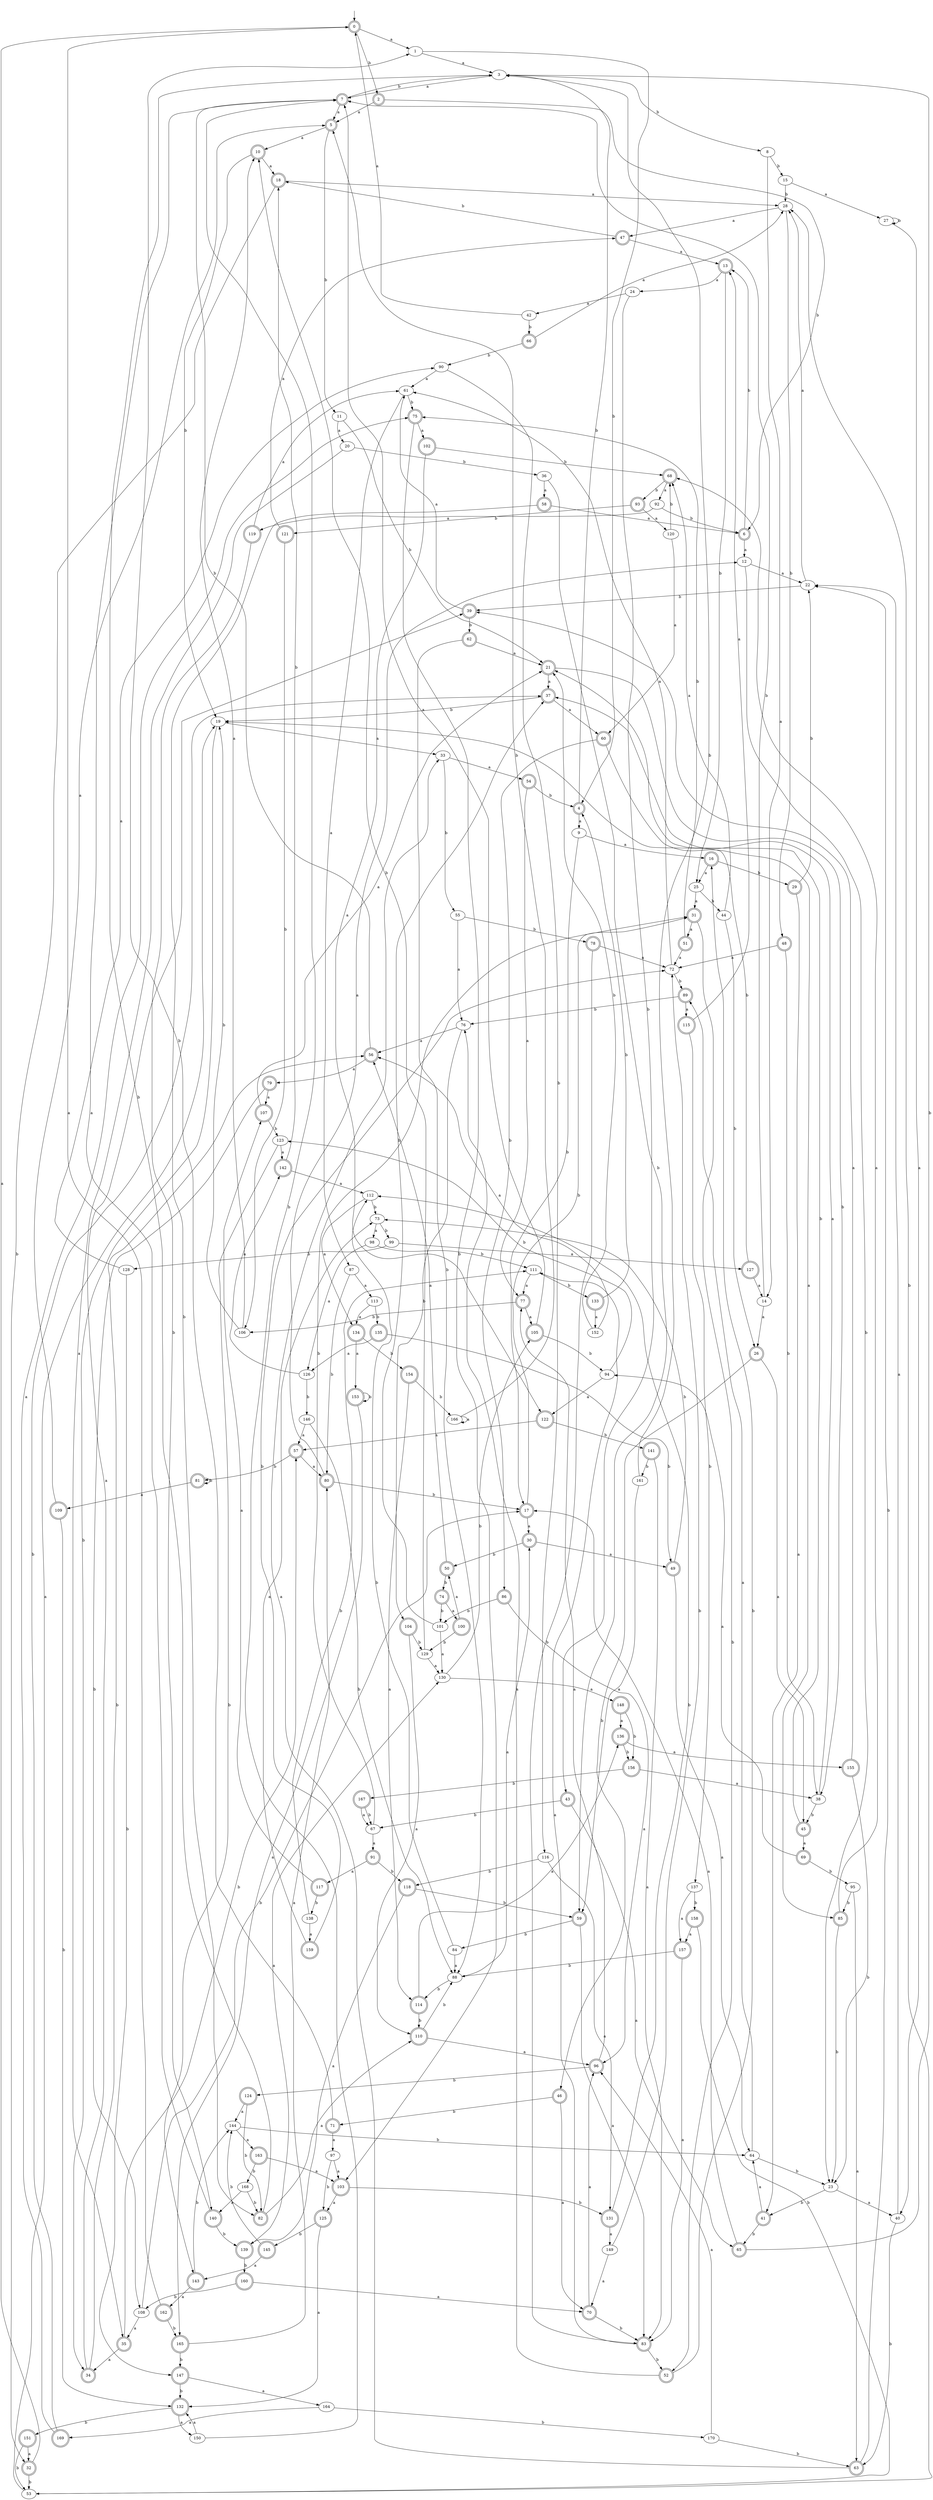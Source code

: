 digraph RandomDFA {
  __start0 [label="", shape=none];
  __start0 -> 0 [label=""];
  0 [shape=circle] [shape=doublecircle]
  0 -> 1 [label="a"]
  0 -> 2 [label="b"]
  1
  1 -> 3 [label="a"]
  1 -> 4 [label="b"]
  2 [shape=doublecircle]
  2 -> 5 [label="a"]
  2 -> 6 [label="b"]
  3
  3 -> 7 [label="a"]
  3 -> 8 [label="b"]
  4 [shape=doublecircle]
  4 -> 9 [label="a"]
  4 -> 3 [label="b"]
  5 [shape=doublecircle]
  5 -> 10 [label="a"]
  5 -> 11 [label="b"]
  6 [shape=doublecircle]
  6 -> 12 [label="a"]
  6 -> 13 [label="b"]
  7 [shape=doublecircle]
  7 -> 5 [label="a"]
  7 -> 3 [label="b"]
  8
  8 -> 14 [label="a"]
  8 -> 15 [label="b"]
  9
  9 -> 16 [label="a"]
  9 -> 17 [label="b"]
  10 [shape=doublecircle]
  10 -> 18 [label="a"]
  10 -> 19 [label="b"]
  11
  11 -> 20 [label="a"]
  11 -> 21 [label="b"]
  12
  12 -> 22 [label="a"]
  12 -> 23 [label="b"]
  13 [shape=doublecircle]
  13 -> 24 [label="a"]
  13 -> 25 [label="b"]
  14
  14 -> 26 [label="a"]
  14 -> 7 [label="b"]
  15
  15 -> 27 [label="a"]
  15 -> 28 [label="b"]
  16 [shape=doublecircle]
  16 -> 25 [label="a"]
  16 -> 29 [label="b"]
  17 [shape=doublecircle]
  17 -> 30 [label="a"]
  17 -> 31 [label="b"]
  18 [shape=doublecircle]
  18 -> 28 [label="a"]
  18 -> 32 [label="b"]
  19
  19 -> 33 [label="a"]
  19 -> 34 [label="b"]
  20
  20 -> 35 [label="a"]
  20 -> 36 [label="b"]
  21 [shape=doublecircle]
  21 -> 37 [label="a"]
  21 -> 38 [label="b"]
  22
  22 -> 28 [label="a"]
  22 -> 39 [label="b"]
  23
  23 -> 40 [label="a"]
  23 -> 41 [label="b"]
  24
  24 -> 42 [label="a"]
  24 -> 43 [label="b"]
  25
  25 -> 31 [label="a"]
  25 -> 44 [label="b"]
  26 [shape=doublecircle]
  26 -> 45 [label="a"]
  26 -> 46 [label="b"]
  27
  27 -> 40 [label="a"]
  27 -> 27 [label="b"]
  28
  28 -> 47 [label="a"]
  28 -> 48 [label="b"]
  29 [shape=doublecircle]
  29 -> 41 [label="a"]
  29 -> 22 [label="b"]
  30 [shape=doublecircle]
  30 -> 49 [label="a"]
  30 -> 50 [label="b"]
  31 [shape=doublecircle]
  31 -> 51 [label="a"]
  31 -> 52 [label="b"]
  32 [shape=doublecircle]
  32 -> 0 [label="a"]
  32 -> 53 [label="b"]
  33
  33 -> 54 [label="a"]
  33 -> 55 [label="b"]
  34 [shape=doublecircle]
  34 -> 39 [label="a"]
  34 -> 56 [label="b"]
  35 [shape=doublecircle]
  35 -> 34 [label="a"]
  35 -> 57 [label="b"]
  36
  36 -> 58 [label="a"]
  36 -> 59 [label="b"]
  37 [shape=doublecircle]
  37 -> 60 [label="a"]
  37 -> 19 [label="b"]
  38
  38 -> 37 [label="a"]
  38 -> 45 [label="b"]
  39 [shape=doublecircle]
  39 -> 61 [label="a"]
  39 -> 62 [label="b"]
  40
  40 -> 22 [label="a"]
  40 -> 63 [label="b"]
  41 [shape=doublecircle]
  41 -> 64 [label="a"]
  41 -> 65 [label="b"]
  42
  42 -> 0 [label="a"]
  42 -> 66 [label="b"]
  43 [shape=doublecircle]
  43 -> 65 [label="a"]
  43 -> 67 [label="b"]
  44
  44 -> 68 [label="a"]
  44 -> 26 [label="b"]
  45 [shape=doublecircle]
  45 -> 69 [label="a"]
  45 -> 21 [label="b"]
  46 [shape=doublecircle]
  46 -> 70 [label="a"]
  46 -> 71 [label="b"]
  47 [shape=doublecircle]
  47 -> 13 [label="a"]
  47 -> 18 [label="b"]
  48 [shape=doublecircle]
  48 -> 72 [label="a"]
  48 -> 38 [label="b"]
  49 [shape=doublecircle]
  49 -> 64 [label="a"]
  49 -> 73 [label="b"]
  50 [shape=doublecircle]
  50 -> 56 [label="a"]
  50 -> 74 [label="b"]
  51 [shape=doublecircle]
  51 -> 72 [label="a"]
  51 -> 75 [label="b"]
  52 [shape=doublecircle]
  52 -> 76 [label="a"]
  52 -> 16 [label="b"]
  53
  53 -> 19 [label="a"]
  53 -> 28 [label="b"]
  54 [shape=doublecircle]
  54 -> 77 [label="a"]
  54 -> 4 [label="b"]
  55
  55 -> 76 [label="a"]
  55 -> 78 [label="b"]
  56 [shape=doublecircle]
  56 -> 79 [label="a"]
  56 -> 7 [label="b"]
  57 [shape=doublecircle]
  57 -> 80 [label="a"]
  57 -> 81 [label="b"]
  58 [shape=doublecircle]
  58 -> 6 [label="a"]
  58 -> 82 [label="b"]
  59 [shape=doublecircle]
  59 -> 83 [label="a"]
  59 -> 84 [label="b"]
  60 [shape=doublecircle]
  60 -> 85 [label="a"]
  60 -> 86 [label="b"]
  61
  61 -> 87 [label="a"]
  61 -> 75 [label="b"]
  62 [shape=doublecircle]
  62 -> 21 [label="a"]
  62 -> 88 [label="b"]
  63 [shape=doublecircle]
  63 -> 33 [label="a"]
  63 -> 22 [label="b"]
  64
  64 -> 89 [label="a"]
  64 -> 23 [label="b"]
  65 [shape=doublecircle]
  65 -> 17 [label="a"]
  65 -> 3 [label="b"]
  66 [shape=doublecircle]
  66 -> 28 [label="a"]
  66 -> 90 [label="b"]
  67
  67 -> 91 [label="a"]
  67 -> 31 [label="b"]
  68 [shape=doublecircle]
  68 -> 92 [label="a"]
  68 -> 93 [label="b"]
  69 [shape=doublecircle]
  69 -> 94 [label="a"]
  69 -> 95 [label="b"]
  70 [shape=doublecircle]
  70 -> 96 [label="a"]
  70 -> 83 [label="b"]
  71 [shape=doublecircle]
  71 -> 97 [label="a"]
  71 -> 1 [label="b"]
  72
  72 -> 61 [label="a"]
  72 -> 89 [label="b"]
  73
  73 -> 98 [label="a"]
  73 -> 99 [label="b"]
  74 [shape=doublecircle]
  74 -> 100 [label="a"]
  74 -> 101 [label="b"]
  75 [shape=doublecircle]
  75 -> 102 [label="a"]
  75 -> 103 [label="b"]
  76
  76 -> 56 [label="a"]
  76 -> 104 [label="b"]
  77 [shape=doublecircle]
  77 -> 105 [label="a"]
  77 -> 106 [label="b"]
  78 [shape=doublecircle]
  78 -> 72 [label="a"]
  78 -> 83 [label="b"]
  79 [shape=doublecircle]
  79 -> 107 [label="a"]
  79 -> 108 [label="b"]
  80 [shape=doublecircle]
  80 -> 12 [label="a"]
  80 -> 17 [label="b"]
  81 [shape=doublecircle]
  81 -> 109 [label="a"]
  81 -> 81 [label="b"]
  82 [shape=doublecircle]
  82 -> 110 [label="a"]
  82 -> 3 [label="b"]
  83 [shape=doublecircle]
  83 -> 111 [label="a"]
  83 -> 52 [label="b"]
  84
  84 -> 88 [label="a"]
  84 -> 112 [label="b"]
  85 [shape=doublecircle]
  85 -> 68 [label="a"]
  85 -> 23 [label="b"]
  86 [shape=doublecircle]
  86 -> 96 [label="a"]
  86 -> 101 [label="b"]
  87
  87 -> 113 [label="a"]
  87 -> 80 [label="b"]
  88
  88 -> 30 [label="a"]
  88 -> 114 [label="b"]
  89 [shape=doublecircle]
  89 -> 115 [label="a"]
  89 -> 76 [label="b"]
  90
  90 -> 61 [label="a"]
  90 -> 116 [label="b"]
  91 [shape=doublecircle]
  91 -> 117 [label="a"]
  91 -> 118 [label="b"]
  92
  92 -> 119 [label="a"]
  92 -> 6 [label="b"]
  93 [shape=doublecircle]
  93 -> 120 [label="a"]
  93 -> 121 [label="b"]
  94
  94 -> 122 [label="a"]
  94 -> 123 [label="b"]
  95
  95 -> 63 [label="a"]
  95 -> 85 [label="b"]
  96 [shape=doublecircle]
  96 -> 77 [label="a"]
  96 -> 124 [label="b"]
  97
  97 -> 103 [label="a"]
  97 -> 125 [label="b"]
  98
  98 -> 126 [label="a"]
  98 -> 111 [label="b"]
  99
  99 -> 127 [label="a"]
  99 -> 128 [label="b"]
  100 [shape=doublecircle]
  100 -> 50 [label="a"]
  100 -> 129 [label="b"]
  101
  101 -> 130 [label="a"]
  101 -> 37 [label="b"]
  102 [shape=doublecircle]
  102 -> 122 [label="a"]
  102 -> 68 [label="b"]
  103 [shape=doublecircle]
  103 -> 125 [label="a"]
  103 -> 131 [label="b"]
  104 [shape=doublecircle]
  104 -> 110 [label="a"]
  104 -> 129 [label="b"]
  105 [shape=doublecircle]
  105 -> 7 [label="a"]
  105 -> 94 [label="b"]
  106
  106 -> 10 [label="a"]
  106 -> 19 [label="b"]
  107 [shape=doublecircle]
  107 -> 21 [label="a"]
  107 -> 123 [label="b"]
  108
  108 -> 35 [label="a"]
  108 -> 17 [label="b"]
  109 [shape=doublecircle]
  109 -> 5 [label="a"]
  109 -> 132 [label="b"]
  110 [shape=doublecircle]
  110 -> 96 [label="a"]
  110 -> 88 [label="b"]
  111
  111 -> 77 [label="a"]
  111 -> 133 [label="b"]
  112
  112 -> 134 [label="a"]
  112 -> 73 [label="b"]
  113
  113 -> 134 [label="a"]
  113 -> 135 [label="b"]
  114 [shape=doublecircle]
  114 -> 136 [label="a"]
  114 -> 110 [label="b"]
  115 [shape=doublecircle]
  115 -> 13 [label="a"]
  115 -> 137 [label="b"]
  116
  116 -> 131 [label="a"]
  116 -> 118 [label="b"]
  117 [shape=doublecircle]
  117 -> 107 [label="a"]
  117 -> 138 [label="b"]
  118 [shape=doublecircle]
  118 -> 139 [label="a"]
  118 -> 59 [label="b"]
  119 [shape=doublecircle]
  119 -> 61 [label="a"]
  119 -> 140 [label="b"]
  120
  120 -> 60 [label="a"]
  120 -> 68 [label="b"]
  121 [shape=doublecircle]
  121 -> 47 [label="a"]
  121 -> 106 [label="b"]
  122 [shape=doublecircle]
  122 -> 57 [label="a"]
  122 -> 141 [label="b"]
  123
  123 -> 142 [label="a"]
  123 -> 143 [label="b"]
  124 [shape=doublecircle]
  124 -> 144 [label="a"]
  124 -> 82 [label="b"]
  125 [shape=doublecircle]
  125 -> 132 [label="a"]
  125 -> 145 [label="b"]
  126
  126 -> 142 [label="a"]
  126 -> 146 [label="b"]
  127 [shape=doublecircle]
  127 -> 14 [label="a"]
  127 -> 19 [label="b"]
  128
  128 -> 90 [label="a"]
  128 -> 147 [label="b"]
  129
  129 -> 130 [label="a"]
  129 -> 10 [label="b"]
  130
  130 -> 148 [label="a"]
  130 -> 105 [label="b"]
  131 [shape=doublecircle]
  131 -> 149 [label="a"]
  131 -> 112 [label="b"]
  132 [shape=doublecircle]
  132 -> 150 [label="a"]
  132 -> 151 [label="b"]
  133 [shape=doublecircle]
  133 -> 152 [label="a"]
  133 -> 4 [label="b"]
  134 [shape=doublecircle]
  134 -> 153 [label="a"]
  134 -> 154 [label="b"]
  135 [shape=doublecircle]
  135 -> 126 [label="a"]
  135 -> 49 [label="b"]
  136 [shape=doublecircle]
  136 -> 155 [label="a"]
  136 -> 156 [label="b"]
  137
  137 -> 157 [label="a"]
  137 -> 158 [label="b"]
  138
  138 -> 159 [label="a"]
  138 -> 111 [label="b"]
  139 [shape=doublecircle]
  139 -> 130 [label="a"]
  139 -> 160 [label="b"]
  140 [shape=doublecircle]
  140 -> 7 [label="a"]
  140 -> 139 [label="b"]
  141 [shape=doublecircle]
  141 -> 83 [label="a"]
  141 -> 161 [label="b"]
  142 [shape=doublecircle]
  142 -> 112 [label="a"]
  142 -> 18 [label="b"]
  143 [shape=doublecircle]
  143 -> 162 [label="a"]
  143 -> 144 [label="b"]
  144
  144 -> 163 [label="a"]
  144 -> 64 [label="b"]
  145 [shape=doublecircle]
  145 -> 143 [label="a"]
  145 -> 144 [label="b"]
  146
  146 -> 57 [label="a"]
  146 -> 88 [label="b"]
  147 [shape=doublecircle]
  147 -> 164 [label="a"]
  147 -> 132 [label="b"]
  148 [shape=doublecircle]
  148 -> 136 [label="a"]
  148 -> 156 [label="b"]
  149
  149 -> 70 [label="a"]
  149 -> 72 [label="b"]
  150
  150 -> 132 [label="a"]
  150 -> 7 [label="b"]
  151 [shape=doublecircle]
  151 -> 32 [label="a"]
  151 -> 53 [label="b"]
  152
  152 -> 56 [label="a"]
  152 -> 21 [label="b"]
  153 [shape=doublecircle]
  153 -> 165 [label="a"]
  153 -> 153 [label="b"]
  154 [shape=doublecircle]
  154 -> 114 [label="a"]
  154 -> 166 [label="b"]
  155 [shape=doublecircle]
  155 -> 39 [label="a"]
  155 -> 23 [label="b"]
  156 [shape=doublecircle]
  156 -> 38 [label="a"]
  156 -> 167 [label="b"]
  157 [shape=doublecircle]
  157 -> 83 [label="a"]
  157 -> 88 [label="b"]
  158 [shape=doublecircle]
  158 -> 157 [label="a"]
  158 -> 53 [label="b"]
  159 [shape=doublecircle]
  159 -> 73 [label="a"]
  159 -> 72 [label="b"]
  160 [shape=doublecircle]
  160 -> 70 [label="a"]
  160 -> 108 [label="b"]
  161
  161 -> 59 [label="a"]
  161 -> 3 [label="b"]
  162 [shape=doublecircle]
  162 -> 0 [label="a"]
  162 -> 165 [label="b"]
  163 [shape=doublecircle]
  163 -> 103 [label="a"]
  163 -> 168 [label="b"]
  164
  164 -> 169 [label="a"]
  164 -> 170 [label="b"]
  165 [shape=doublecircle]
  165 -> 80 [label="a"]
  165 -> 147 [label="b"]
  166
  166 -> 166 [label="a"]
  166 -> 5 [label="b"]
  167 [shape=doublecircle]
  167 -> 67 [label="a"]
  167 -> 67 [label="b"]
  168
  168 -> 140 [label="a"]
  168 -> 82 [label="b"]
  169 [shape=doublecircle]
  169 -> 75 [label="a"]
  169 -> 37 [label="b"]
  170
  170 -> 96 [label="a"]
  170 -> 63 [label="b"]
}
